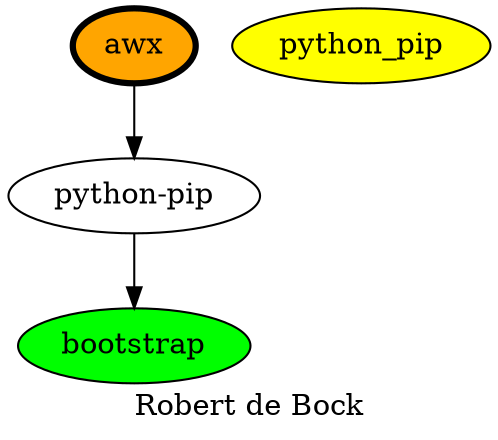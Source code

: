 digraph PhiloDilemma {
  label = "Robert de Bock" ;
  overlap=false
  {
    bootstrap [fillcolor=green style=filled]
    "python_pip" [fillcolor=yellow style=filled]
    awx [fillcolor=orange style=filled penwidth=3]
  }
  awx -> "python-pip"
  "python-pip" -> bootstrap
}
